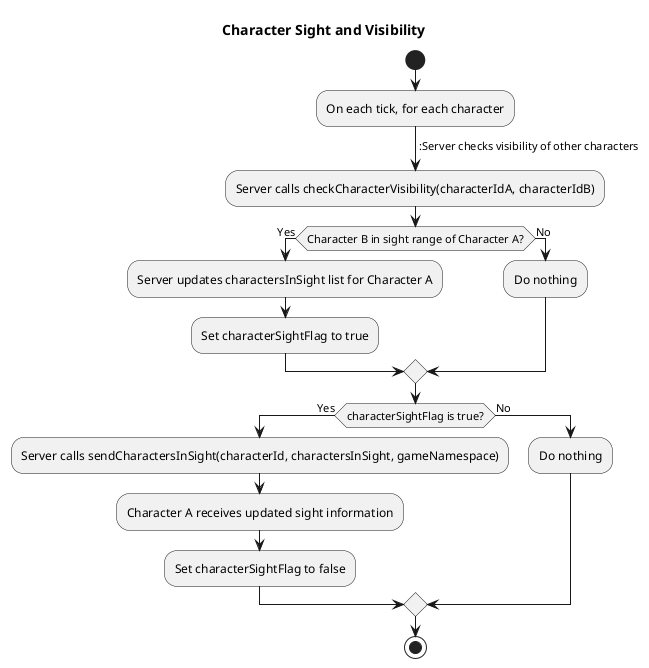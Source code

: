 @startuml
title Character Sight and Visibility

start

:On each tick, for each character;
-> :Server checks visibility of other characters;
:Server calls checkCharacterVisibility(characterIdA, characterIdB);
if (Character B in sight range of Character A?) then (Yes)
    :Server updates charactersInSight list for Character A;
    :Set characterSightFlag to true;
else (No)
    :Do nothing;
endif

if (characterSightFlag is true?) then (Yes)
    :Server calls sendCharactersInSight(characterId, charactersInSight, gameNamespace);
    :Character A receives updated sight information;
    :Set characterSightFlag to false;
else (No)
    :Do nothing;
endif

stop

@enduml